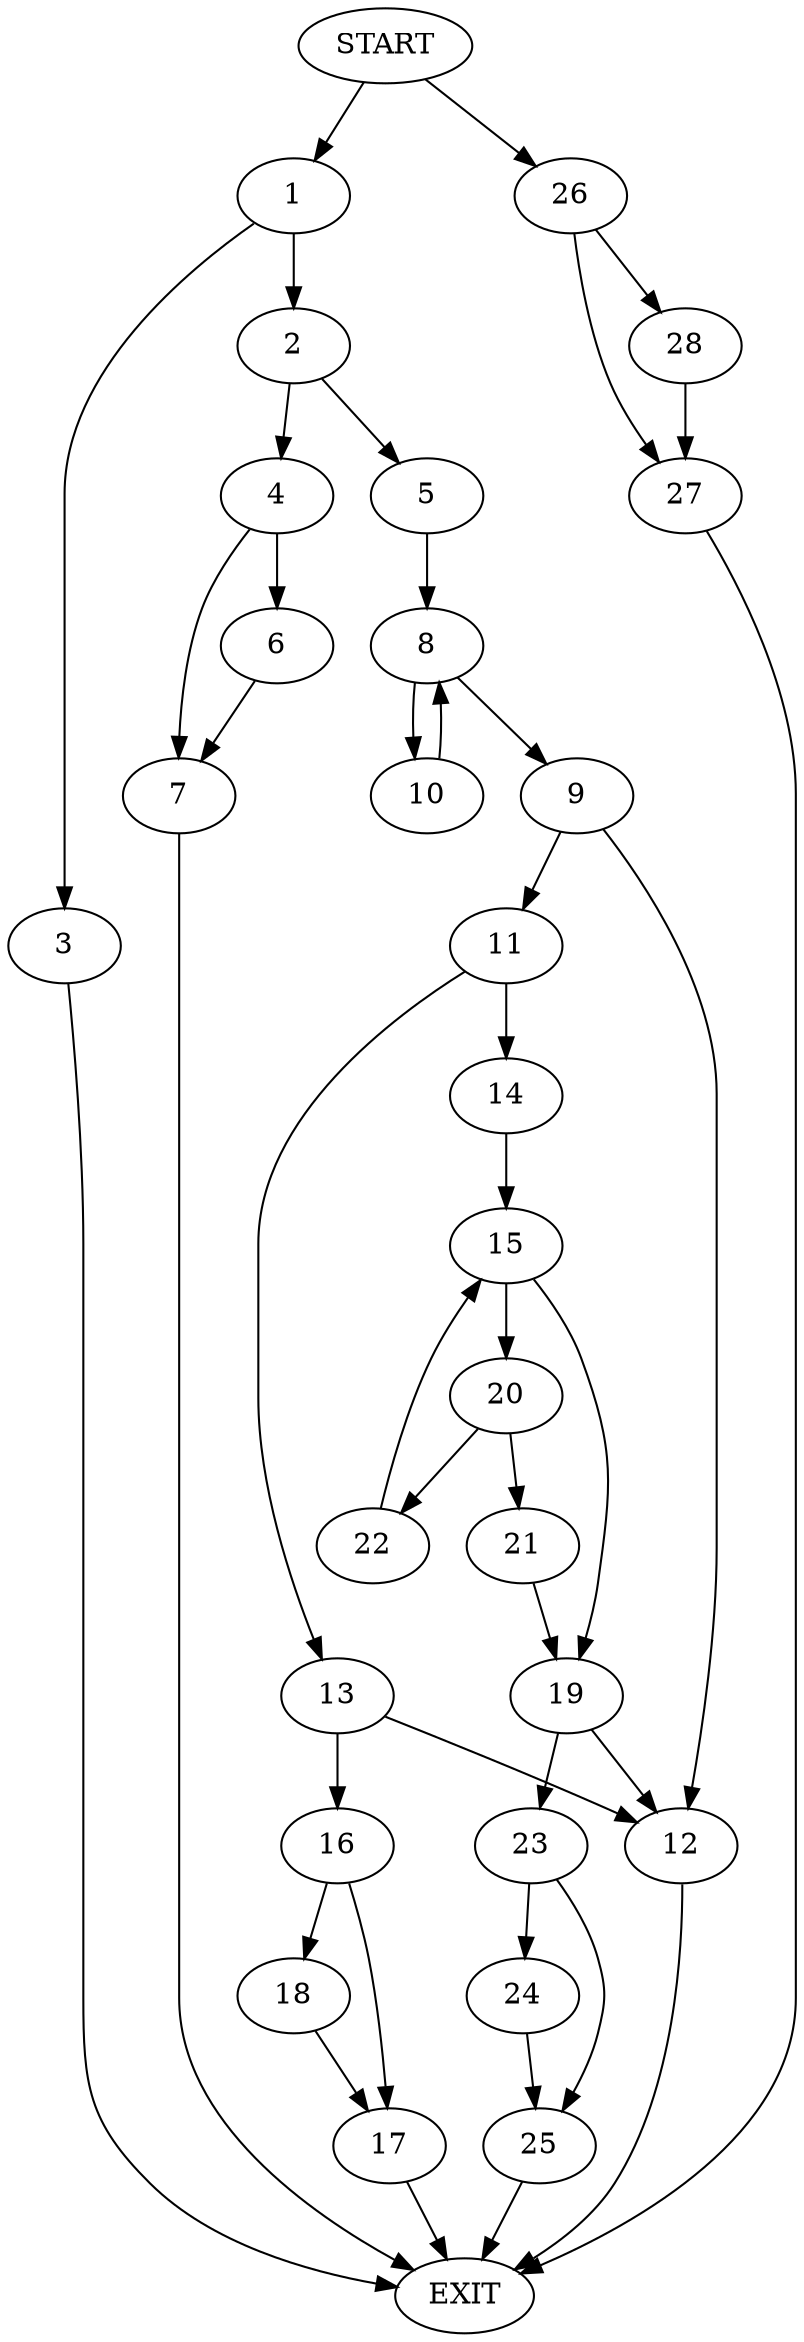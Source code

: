 digraph {
0 [label="START"]
29 [label="EXIT"]
0 -> 1
1 -> 2
1 -> 3
3 -> 29
2 -> 4
2 -> 5
4 -> 6
4 -> 7
5 -> 8
7 -> 29
6 -> 7
8 -> 9
8 -> 10
10 -> 8
9 -> 11
9 -> 12
12 -> 29
11 -> 13
11 -> 14
14 -> 15
13 -> 16
13 -> 12
16 -> 17
16 -> 18
17 -> 29
18 -> 17
15 -> 19
15 -> 20
20 -> 21
20 -> 22
19 -> 23
19 -> 12
22 -> 15
21 -> 19
23 -> 24
23 -> 25
24 -> 25
25 -> 29
0 -> 26
26 -> 27
26 -> 28
27 -> 29
28 -> 27
}
